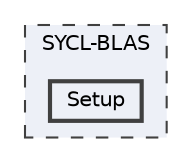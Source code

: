 digraph "SYCL-BLAS/Setup"
{
 // LATEX_PDF_SIZE
  bgcolor="transparent";
  edge [fontname=Helvetica,fontsize=10,labelfontname=Helvetica,labelfontsize=10];
  node [fontname=Helvetica,fontsize=10,shape=box,height=0.2,width=0.4];
  compound=true
  subgraph clusterdir_2e9f169625e7208e21be673b418e5949 {
    graph [ bgcolor="#edf0f7", pencolor="grey25", label="SYCL-BLAS", fontname=Helvetica,fontsize=10 style="filled,dashed", URL="dir_2e9f169625e7208e21be673b418e5949.html",tooltip=""]
  dir_2cf803bbad5736ac46e5b9bef0403cf0 [label="Setup", fillcolor="#edf0f7", color="grey25", style="filled,bold", URL="dir_2cf803bbad5736ac46e5b9bef0403cf0.html",tooltip=""];
  }
}
